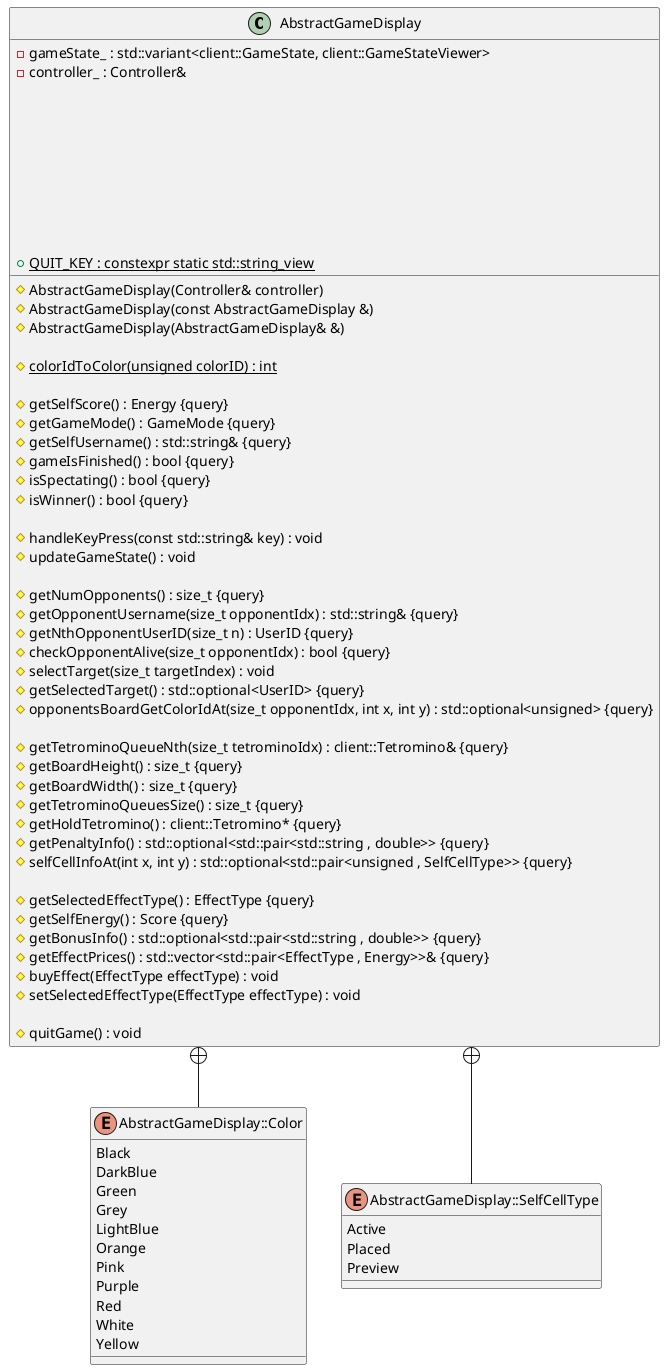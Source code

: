 @startuml AbstractGameDisplayClass

skinparam linetype ortho


/' Objects '/

class AbstractGameDisplay {
	-gameState_ : std::variant<client::GameState, client::GameStateViewer>
	-controller_ : Controller&

	#AbstractGameDisplay(Controller& controller)
	#AbstractGameDisplay(const AbstractGameDisplay &)
	#AbstractGameDisplay(AbstractGameDisplay& &)

	#{static} colorIdToColor(unsigned colorID) : int

	#getSelfScore() : Energy {query}
	#getGameMode() : GameMode {query}
	#getSelfUsername() : std::string& {query}
	#gameIsFinished() : bool {query}
	#isSpectating() : bool {query}
	#isWinner() : bool {query}

	#handleKeyPress(const std::string& key) : void
	#updateGameState() : void

	#getNumOpponents() : size_t {query}
	#getOpponentUsername(size_t opponentIdx) : std::string& {query}
	#getNthOpponentUserID(size_t n) : UserID {query}
	#checkOpponentAlive(size_t opponentIdx) : bool {query}
	#selectTarget(size_t targetIndex) : void
	#getSelectedTarget() : std::optional<UserID> {query}
	#opponentsBoardGetColorIdAt(size_t opponentIdx, int x, int y) : std::optional<unsigned> {query}

	#getTetrominoQueueNth(size_t tetrominoIdx) : client::Tetromino& {query}
	#getBoardHeight() : size_t {query}
	#getBoardWidth() : size_t {query}
	#getTetrominoQueuesSize() : size_t {query}
	#getHoldTetromino() : client::Tetromino* {query}
	#getPenaltyInfo() : std::optional<std::pair<std::string , double>> {query}
	#selfCellInfoAt(int x, int y) : std::optional<std::pair<unsigned , SelfCellType>> {query}

	#getSelectedEffectType() : EffectType {query}
	#getSelfEnergy() : Score {query}
	#getBonusInfo() : std::optional<std::pair<std::string , double>> {query}
	#getEffectPrices() : std::vector<std::pair<EffectType , Energy>>& {query}
	#buyEffect(EffectType effectType) : void
	#setSelectedEffectType(EffectType effectType) : void

	#quitGame() : void

	+{static} QUIT_KEY : constexpr static std::string_view
}


enum AbstractGameDisplay::Color {
	Black
	DarkBlue
	Green
	Grey
	LightBlue
	Orange
	Pink
	Purple
	Red
	White
	Yellow
}


enum AbstractGameDisplay::SelfCellType {
	Active
	Placed
	Preview
}





/' Inheritance relationships '/




/' Aggregation relationships '/





/' Nested objects '/

AbstractGameDisplay +-- AbstractGameDisplay::Color


AbstractGameDisplay +-- AbstractGameDisplay::SelfCellType




@enduml
